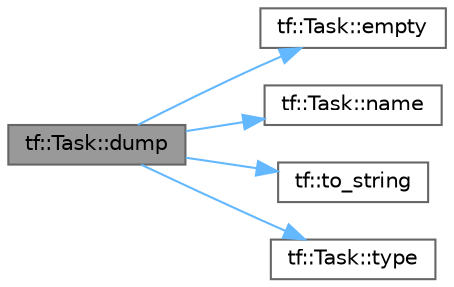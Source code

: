 digraph "tf::Task::dump"
{
 // LATEX_PDF_SIZE
  bgcolor="transparent";
  edge [fontname=Helvetica,fontsize=10,labelfontname=Helvetica,labelfontsize=10];
  node [fontname=Helvetica,fontsize=10,shape=box,height=0.2,width=0.4];
  rankdir="LR";
  Node1 [id="Node000001",label="tf::Task::dump",height=0.2,width=0.4,color="gray40", fillcolor="grey60", style="filled", fontcolor="black",tooltip="dumps the task through an output stream"];
  Node1 -> Node2 [id="edge1_Node000001_Node000002",color="steelblue1",style="solid",tooltip=" "];
  Node2 [id="Node000002",label="tf::Task::empty",height=0.2,width=0.4,color="grey40", fillcolor="white", style="filled",URL="$classtf_1_1_task.html#a8149edcf9ec2bfac18dd171f7a55ce06",tooltip="queries if the task handle points to a task node"];
  Node1 -> Node3 [id="edge2_Node000001_Node000003",color="steelblue1",style="solid",tooltip=" "];
  Node3 [id="Node000003",label="tf::Task::name",height=0.2,width=0.4,color="grey40", fillcolor="white", style="filled",URL="$classtf_1_1_task.html#a08ada0425b490997b6ff7f310107e5e3",tooltip="queries the name of the task"];
  Node1 -> Node4 [id="edge3_Node000001_Node000004",color="steelblue1",style="solid",tooltip=" "];
  Node4 [id="Node000004",label="tf::to_string",height=0.2,width=0.4,color="grey40", fillcolor="white", style="filled",URL="$namespacetf.html#ab7ec159c370bc052effcd0cdbc48047e",tooltip="convert an observer type to a human-readable string"];
  Node1 -> Node5 [id="edge4_Node000001_Node000005",color="steelblue1",style="solid",tooltip=" "];
  Node5 [id="Node000005",label="tf::Task::type",height=0.2,width=0.4,color="grey40", fillcolor="white", style="filled",URL="$classtf_1_1_task.html#af2df95e6c8c5870c033d692e88af0bc2",tooltip="returns the task type"];
}
